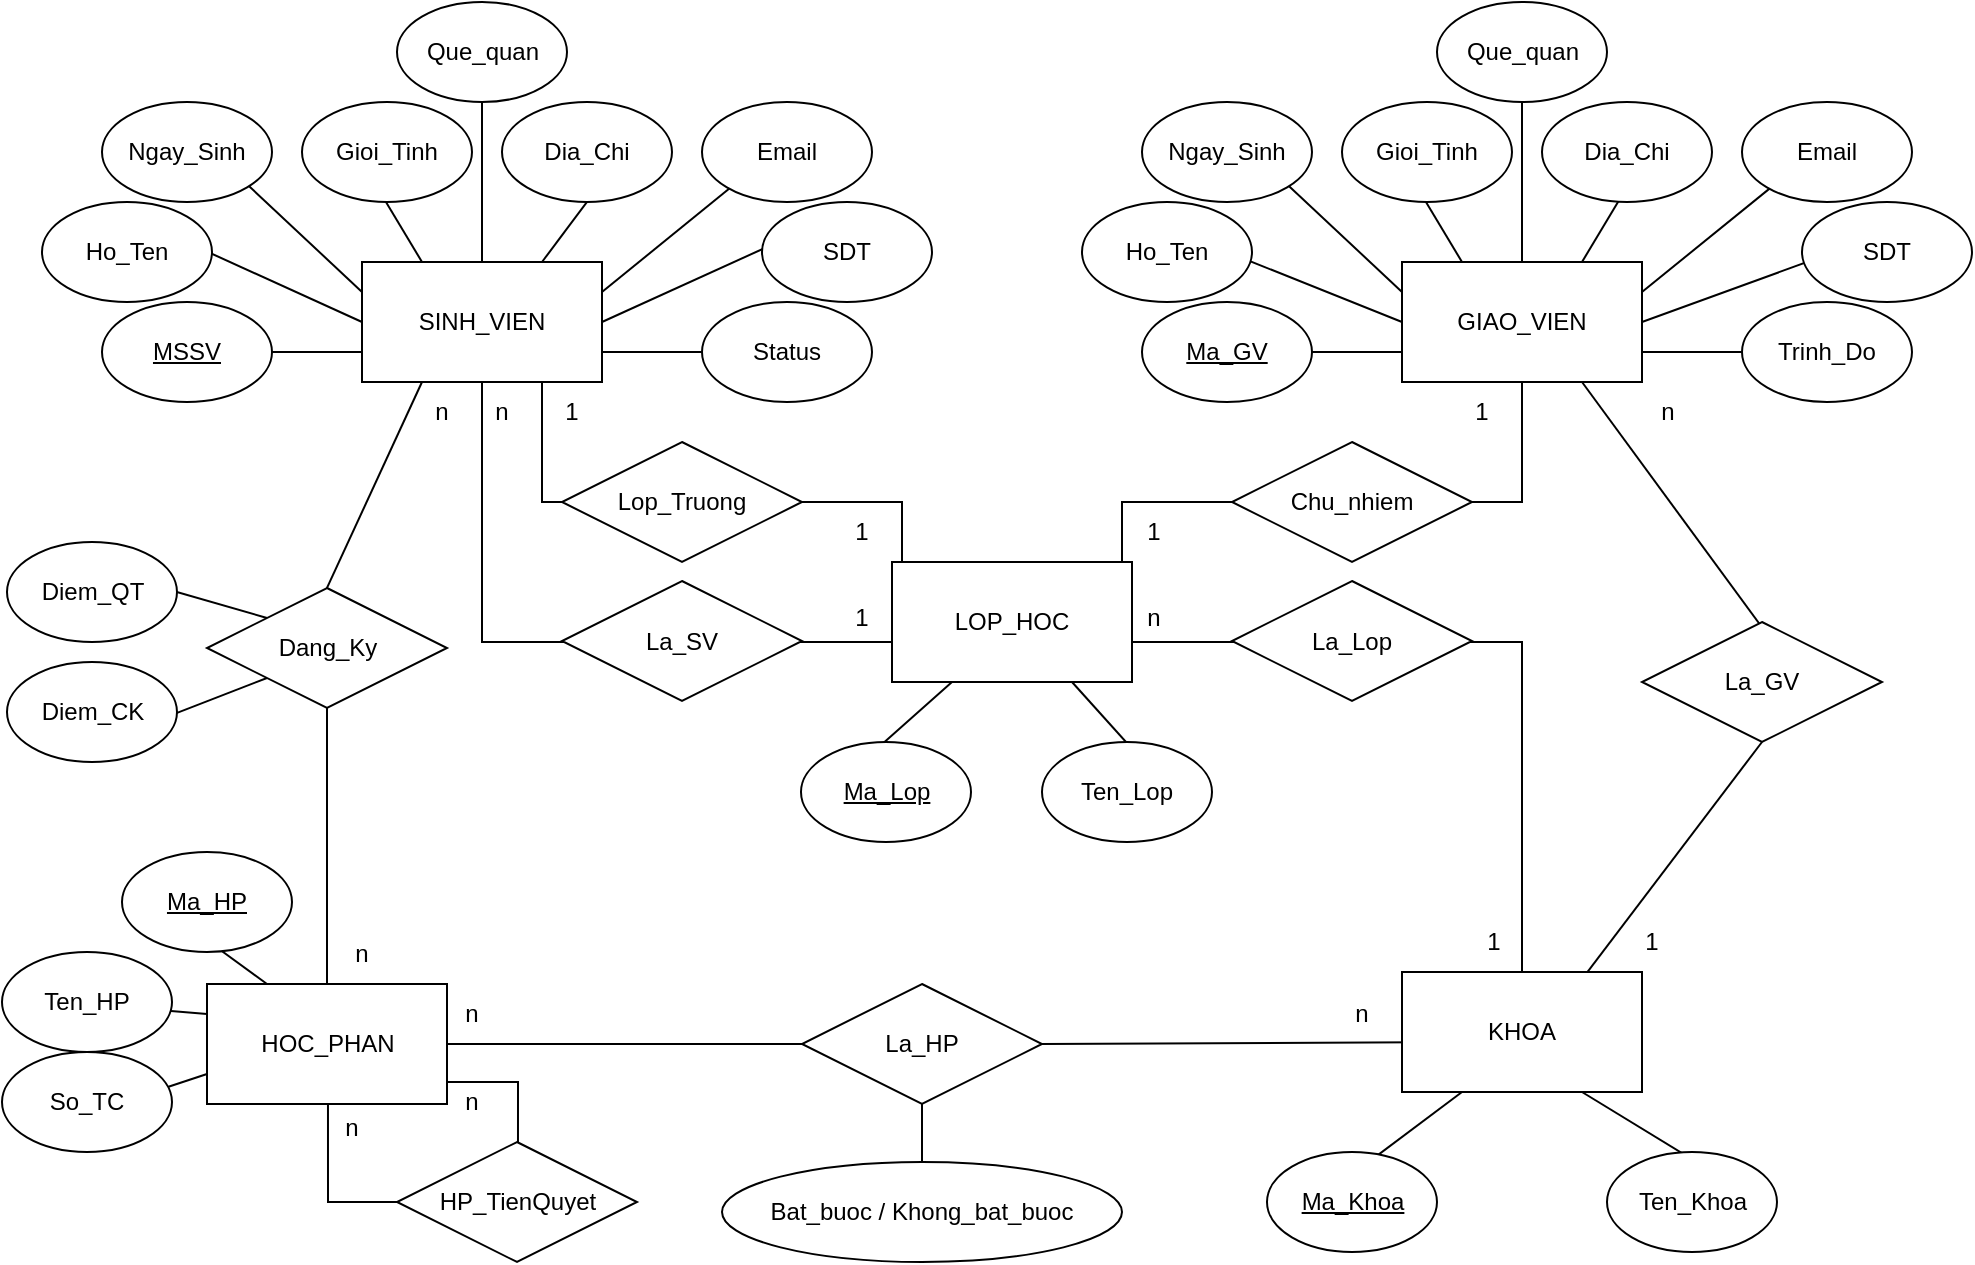 <mxfile version="21.2.4" type="github">
  <diagram id="C5RBs43oDa-KdzZeNtuy" name="Page-1">
    <mxGraphModel dx="1050" dy="590" grid="1" gridSize="10" guides="1" tooltips="1" connect="1" arrows="1" fold="1" page="1" pageScale="1" pageWidth="1169" pageHeight="827" math="0" shadow="0">
      <root>
        <mxCell id="WIyWlLk6GJQsqaUBKTNV-0" />
        <mxCell id="WIyWlLk6GJQsqaUBKTNV-1" parent="WIyWlLk6GJQsqaUBKTNV-0" />
        <mxCell id="64XFXO-hoWQDgugalRTc-4" style="edgeStyle=orthogonalEdgeStyle;rounded=0;orthogonalLoop=1;jettySize=auto;html=1;exitX=0;exitY=0.5;exitDx=0;exitDy=0;entryX=0.504;entryY=0.15;entryDx=0;entryDy=0;entryPerimeter=0;" edge="1" parent="WIyWlLk6GJQsqaUBKTNV-1" source="64XFXO-hoWQDgugalRTc-0" target="m1X8HX1gUMQzAYCHZsaK-123">
          <mxGeometry relative="1" as="geometry">
            <Array as="points">
              <mxPoint x="243" y="690" />
              <mxPoint x="243" y="690" />
            </Array>
          </mxGeometry>
        </mxCell>
        <mxCell id="m1X8HX1gUMQzAYCHZsaK-74" style="edgeStyle=none;rounded=0;orthogonalLoop=1;jettySize=auto;html=1;exitX=1;exitY=0.5;exitDx=0;exitDy=0;entryX=0.353;entryY=0.4;entryDx=0;entryDy=0;entryPerimeter=0;" parent="WIyWlLk6GJQsqaUBKTNV-1" source="m1X8HX1gUMQzAYCHZsaK-45" target="m1X8HX1gUMQzAYCHZsaK-44" edge="1">
          <mxGeometry relative="1" as="geometry" />
        </mxCell>
        <mxCell id="m1X8HX1gUMQzAYCHZsaK-73" style="edgeStyle=none;rounded=0;orthogonalLoop=1;jettySize=auto;html=1;exitX=1;exitY=0.25;exitDx=0;exitDy=0;entryX=0.5;entryY=0.4;entryDx=0;entryDy=0;entryPerimeter=0;" parent="WIyWlLk6GJQsqaUBKTNV-1" source="m1X8HX1gUMQzAYCHZsaK-45" target="m1X8HX1gUMQzAYCHZsaK-42" edge="1">
          <mxGeometry relative="1" as="geometry" />
        </mxCell>
        <mxCell id="m1X8HX1gUMQzAYCHZsaK-71" style="edgeStyle=none;rounded=0;orthogonalLoop=1;jettySize=auto;html=1;exitX=0.5;exitY=0;exitDx=0;exitDy=0;entryX=0.5;entryY=0.8;entryDx=0;entryDy=0;entryPerimeter=0;" parent="WIyWlLk6GJQsqaUBKTNV-1" source="m1X8HX1gUMQzAYCHZsaK-45" target="m1X8HX1gUMQzAYCHZsaK-40" edge="1">
          <mxGeometry relative="1" as="geometry" />
        </mxCell>
        <mxCell id="m1X8HX1gUMQzAYCHZsaK-69" style="edgeStyle=none;rounded=0;orthogonalLoop=1;jettySize=auto;html=1;exitX=0;exitY=0.25;exitDx=0;exitDy=0;entryX=0.588;entryY=0.4;entryDx=0;entryDy=0;entryPerimeter=0;" parent="WIyWlLk6GJQsqaUBKTNV-1" source="m1X8HX1gUMQzAYCHZsaK-45" target="m1X8HX1gUMQzAYCHZsaK-38" edge="1">
          <mxGeometry relative="1" as="geometry" />
        </mxCell>
        <mxCell id="m1X8HX1gUMQzAYCHZsaK-68" style="edgeStyle=none;rounded=0;orthogonalLoop=1;jettySize=auto;html=1;exitX=0;exitY=0.5;exitDx=0;exitDy=0;entryX=0.706;entryY=0.4;entryDx=0;entryDy=0;entryPerimeter=0;" parent="WIyWlLk6GJQsqaUBKTNV-1" source="m1X8HX1gUMQzAYCHZsaK-45" target="m1X8HX1gUMQzAYCHZsaK-36" edge="1">
          <mxGeometry relative="1" as="geometry" />
        </mxCell>
        <mxCell id="m1X8HX1gUMQzAYCHZsaK-67" style="edgeStyle=none;rounded=0;orthogonalLoop=1;jettySize=auto;html=1;exitX=0;exitY=0.75;exitDx=0;exitDy=0;entryX=0.706;entryY=0.5;entryDx=0;entryDy=0;entryPerimeter=0;" parent="WIyWlLk6GJQsqaUBKTNV-1" source="m1X8HX1gUMQzAYCHZsaK-45" target="m1X8HX1gUMQzAYCHZsaK-34" edge="1">
          <mxGeometry relative="1" as="geometry" />
        </mxCell>
        <mxCell id="m1X8HX1gUMQzAYCHZsaK-60" style="edgeStyle=none;rounded=0;orthogonalLoop=1;jettySize=auto;html=1;exitX=0;exitY=0.25;exitDx=0;exitDy=0;entryX=0.588;entryY=0.4;entryDx=0;entryDy=0;entryPerimeter=0;" parent="WIyWlLk6GJQsqaUBKTNV-1" source="m1X8HX1gUMQzAYCHZsaK-0" target="Zs0k1_6YK3kXZUN5zw4k-60" edge="1">
          <mxGeometry relative="1" as="geometry" />
        </mxCell>
        <mxCell id="m1X8HX1gUMQzAYCHZsaK-59" style="edgeStyle=none;rounded=0;orthogonalLoop=1;jettySize=auto;html=1;exitX=0;exitY=0.5;exitDx=0;exitDy=0;entryX=0.588;entryY=0.2;entryDx=0;entryDy=0;entryPerimeter=0;" parent="WIyWlLk6GJQsqaUBKTNV-1" source="m1X8HX1gUMQzAYCHZsaK-0" target="Zs0k1_6YK3kXZUN5zw4k-59" edge="1">
          <mxGeometry relative="1" as="geometry" />
        </mxCell>
        <mxCell id="m1X8HX1gUMQzAYCHZsaK-58" style="edgeStyle=none;rounded=0;orthogonalLoop=1;jettySize=auto;html=1;exitX=0;exitY=0.75;exitDx=0;exitDy=0;entryX=0.5;entryY=0.5;entryDx=0;entryDy=0;entryPerimeter=0;" parent="WIyWlLk6GJQsqaUBKTNV-1" source="m1X8HX1gUMQzAYCHZsaK-0" target="Zs0k1_6YK3kXZUN5zw4k-58" edge="1">
          <mxGeometry relative="1" as="geometry" />
        </mxCell>
        <mxCell id="m1X8HX1gUMQzAYCHZsaK-65" style="edgeStyle=none;rounded=0;orthogonalLoop=1;jettySize=auto;html=1;exitX=1;exitY=0.5;exitDx=0;exitDy=0;entryX=0.353;entryY=0.2;entryDx=0;entryDy=0;entryPerimeter=0;" parent="WIyWlLk6GJQsqaUBKTNV-1" source="m1X8HX1gUMQzAYCHZsaK-0" target="Zs0k1_6YK3kXZUN5zw4k-63" edge="1">
          <mxGeometry relative="1" as="geometry" />
        </mxCell>
        <mxCell id="m1X8HX1gUMQzAYCHZsaK-64" style="edgeStyle=none;rounded=0;orthogonalLoop=1;jettySize=auto;html=1;exitX=1;exitY=0.25;exitDx=0;exitDy=0;entryX=0.353;entryY=0.6;entryDx=0;entryDy=0;entryPerimeter=0;" parent="WIyWlLk6GJQsqaUBKTNV-1" source="m1X8HX1gUMQzAYCHZsaK-0" target="Zs0k1_6YK3kXZUN5zw4k-62" edge="1">
          <mxGeometry relative="1" as="geometry" />
        </mxCell>
        <mxCell id="m1X8HX1gUMQzAYCHZsaK-62" style="edgeStyle=none;rounded=0;orthogonalLoop=1;jettySize=auto;html=1;exitX=0.5;exitY=0;exitDx=0;exitDy=0;entryX=0.5;entryY=0.4;entryDx=0;entryDy=0;entryPerimeter=0;" parent="WIyWlLk6GJQsqaUBKTNV-1" source="m1X8HX1gUMQzAYCHZsaK-0" target="Zs0k1_6YK3kXZUN5zw4k-61" edge="1">
          <mxGeometry relative="1" as="geometry" />
        </mxCell>
        <mxCell id="m1X8HX1gUMQzAYCHZsaK-153" style="rounded=0;orthogonalLoop=1;jettySize=auto;html=1;exitX=1;exitY=0.5;exitDx=0;exitDy=0;" parent="WIyWlLk6GJQsqaUBKTNV-1" source="m1X8HX1gUMQzAYCHZsaK-152" edge="1">
          <mxGeometry relative="1" as="geometry">
            <mxPoint x="820" y="620" as="targetPoint" />
          </mxGeometry>
        </mxCell>
        <mxCell id="m1X8HX1gUMQzAYCHZsaK-120" style="edgeStyle=none;rounded=0;orthogonalLoop=1;jettySize=auto;html=1;exitX=0.5;exitY=1;exitDx=0;exitDy=0;entryX=0.583;entryY=0.5;entryDx=0;entryDy=0;entryPerimeter=0;" parent="WIyWlLk6GJQsqaUBKTNV-1" source="m1X8HX1gUMQzAYCHZsaK-116" target="m1X8HX1gUMQzAYCHZsaK-52" edge="1">
          <mxGeometry relative="1" as="geometry" />
        </mxCell>
        <mxCell id="m1X8HX1gUMQzAYCHZsaK-115" style="edgeStyle=orthogonalEdgeStyle;rounded=0;orthogonalLoop=1;jettySize=auto;html=1;exitX=0.5;exitY=1;exitDx=0;exitDy=0;entryX=1;entryY=0;entryDx=0;entryDy=0;" parent="WIyWlLk6GJQsqaUBKTNV-1" source="m1X8HX1gUMQzAYCHZsaK-108" target="m1X8HX1gUMQzAYCHZsaK-159" edge="1">
          <mxGeometry relative="1" as="geometry">
            <mxPoint x="890" y="440" as="targetPoint" />
            <Array as="points">
              <mxPoint x="585" y="420" />
              <mxPoint x="840" y="420" />
              <mxPoint x="840" y="601" />
              <mxPoint x="790" y="601" />
            </Array>
          </mxGeometry>
        </mxCell>
        <mxCell id="Zs0k1_6YK3kXZUN5zw4k-58" value="&lt;u&gt;MSSV&lt;/u&gt;" style="ellipse;whiteSpace=wrap;html=1;" parent="WIyWlLk6GJQsqaUBKTNV-1" vertex="1">
          <mxGeometry x="130" y="250" width="85" height="50" as="geometry" />
        </mxCell>
        <mxCell id="Zs0k1_6YK3kXZUN5zw4k-59" value="Ho_Ten" style="ellipse;whiteSpace=wrap;html=1;" parent="WIyWlLk6GJQsqaUBKTNV-1" vertex="1">
          <mxGeometry x="100" y="200" width="85" height="50" as="geometry" />
        </mxCell>
        <mxCell id="Zs0k1_6YK3kXZUN5zw4k-60" value="Ngay_Sinh" style="ellipse;whiteSpace=wrap;html=1;" parent="WIyWlLk6GJQsqaUBKTNV-1" vertex="1">
          <mxGeometry x="130" y="150" width="85" height="50" as="geometry" />
        </mxCell>
        <mxCell id="Zs0k1_6YK3kXZUN5zw4k-61" value="Que_quan" style="ellipse;whiteSpace=wrap;html=1;" parent="WIyWlLk6GJQsqaUBKTNV-1" vertex="1">
          <mxGeometry x="277.5" y="100" width="85" height="50" as="geometry" />
        </mxCell>
        <mxCell id="Zs0k1_6YK3kXZUN5zw4k-62" value="Email" style="ellipse;whiteSpace=wrap;html=1;" parent="WIyWlLk6GJQsqaUBKTNV-1" vertex="1">
          <mxGeometry x="430" y="150" width="85" height="50" as="geometry" />
        </mxCell>
        <mxCell id="Zs0k1_6YK3kXZUN5zw4k-63" value="SDT" style="ellipse;whiteSpace=wrap;html=1;" parent="WIyWlLk6GJQsqaUBKTNV-1" vertex="1">
          <mxGeometry x="460" y="200" width="85" height="50" as="geometry" />
        </mxCell>
        <mxCell id="m1X8HX1gUMQzAYCHZsaK-61" style="edgeStyle=none;rounded=0;orthogonalLoop=1;jettySize=auto;html=1;exitX=0.25;exitY=0;exitDx=0;exitDy=0;entryX=0.353;entryY=0.6;entryDx=0;entryDy=0;entryPerimeter=0;" parent="WIyWlLk6GJQsqaUBKTNV-1" source="m1X8HX1gUMQzAYCHZsaK-0" target="m1X8HX1gUMQzAYCHZsaK-2" edge="1">
          <mxGeometry relative="1" as="geometry" />
        </mxCell>
        <mxCell id="m1X8HX1gUMQzAYCHZsaK-63" style="edgeStyle=none;rounded=0;orthogonalLoop=1;jettySize=auto;html=1;exitX=0.75;exitY=0;exitDx=0;exitDy=0;entryX=0.588;entryY=0.8;entryDx=0;entryDy=0;entryPerimeter=0;" parent="WIyWlLk6GJQsqaUBKTNV-1" source="m1X8HX1gUMQzAYCHZsaK-0" target="m1X8HX1gUMQzAYCHZsaK-3" edge="1">
          <mxGeometry relative="1" as="geometry" />
        </mxCell>
        <mxCell id="m1X8HX1gUMQzAYCHZsaK-66" style="edgeStyle=none;rounded=0;orthogonalLoop=1;jettySize=auto;html=1;exitX=1;exitY=0.75;exitDx=0;exitDy=0;entryX=0.353;entryY=0.5;entryDx=0;entryDy=0;entryPerimeter=0;" parent="WIyWlLk6GJQsqaUBKTNV-1" source="m1X8HX1gUMQzAYCHZsaK-0" target="m1X8HX1gUMQzAYCHZsaK-4" edge="1">
          <mxGeometry relative="1" as="geometry" />
        </mxCell>
        <mxCell id="m1X8HX1gUMQzAYCHZsaK-129" style="edgeStyle=orthogonalEdgeStyle;rounded=0;orthogonalLoop=1;jettySize=auto;html=1;exitX=0.75;exitY=1;exitDx=0;exitDy=0;entryX=0.08;entryY=0.58;entryDx=0;entryDy=0;entryPerimeter=0;" parent="WIyWlLk6GJQsqaUBKTNV-1" source="m1X8HX1gUMQzAYCHZsaK-0" target="m1X8HX1gUMQzAYCHZsaK-1" edge="1">
          <mxGeometry relative="1" as="geometry">
            <Array as="points">
              <mxPoint x="350" y="350" />
              <mxPoint x="400" y="350" />
              <mxPoint x="400" y="355" />
            </Array>
          </mxGeometry>
        </mxCell>
        <mxCell id="m1X8HX1gUMQzAYCHZsaK-146" style="rounded=0;orthogonalLoop=1;jettySize=auto;html=1;exitX=0.5;exitY=1;exitDx=0;exitDy=0;entryX=0.5;entryY=0.817;entryDx=0;entryDy=0;entryPerimeter=0;" parent="WIyWlLk6GJQsqaUBKTNV-1" source="m1X8HX1gUMQzAYCHZsaK-156" target="m1X8HX1gUMQzAYCHZsaK-123" edge="1">
          <mxGeometry relative="1" as="geometry" />
        </mxCell>
        <mxCell id="FuvSEHb74FfC_8F30cfm-0" style="edgeStyle=orthogonalEdgeStyle;rounded=0;orthogonalLoop=1;jettySize=auto;html=1;exitX=0.5;exitY=1;exitDx=0;exitDy=0;entryX=0.125;entryY=0.667;entryDx=0;entryDy=0;entryPerimeter=0;" parent="WIyWlLk6GJQsqaUBKTNV-1" source="m1X8HX1gUMQzAYCHZsaK-0" target="m1X8HX1gUMQzAYCHZsaK-108" edge="1">
          <mxGeometry relative="1" as="geometry">
            <Array as="points">
              <mxPoint x="320" y="420" />
            </Array>
          </mxGeometry>
        </mxCell>
        <mxCell id="m1X8HX1gUMQzAYCHZsaK-0" value="SINH_VIEN" style="rounded=0;whiteSpace=wrap;html=1;" parent="WIyWlLk6GJQsqaUBKTNV-1" vertex="1">
          <mxGeometry x="260" y="230" width="120" height="60" as="geometry" />
        </mxCell>
        <mxCell id="m1X8HX1gUMQzAYCHZsaK-131" style="edgeStyle=orthogonalEdgeStyle;rounded=0;orthogonalLoop=1;jettySize=auto;html=1;exitX=1;exitY=0.5;exitDx=0;exitDy=0;entryX=0.125;entryY=0.833;entryDx=0;entryDy=0;entryPerimeter=0;" parent="WIyWlLk6GJQsqaUBKTNV-1" source="m1X8HX1gUMQzAYCHZsaK-1" target="m1X8HX1gUMQzAYCHZsaK-108" edge="1">
          <mxGeometry relative="1" as="geometry">
            <Array as="points">
              <mxPoint x="530" y="350" />
              <mxPoint x="530" y="390" />
              <mxPoint x="540" y="390" />
            </Array>
          </mxGeometry>
        </mxCell>
        <mxCell id="m1X8HX1gUMQzAYCHZsaK-1" value="Lop_Truong" style="rhombus;whiteSpace=wrap;html=1;" parent="WIyWlLk6GJQsqaUBKTNV-1" vertex="1">
          <mxGeometry x="360" y="320" width="120" height="60" as="geometry" />
        </mxCell>
        <mxCell id="m1X8HX1gUMQzAYCHZsaK-2" value="Gioi_Tinh" style="ellipse;whiteSpace=wrap;html=1;" parent="WIyWlLk6GJQsqaUBKTNV-1" vertex="1">
          <mxGeometry x="230" y="150" width="85" height="50" as="geometry" />
        </mxCell>
        <mxCell id="m1X8HX1gUMQzAYCHZsaK-3" value="Dia_Chi" style="ellipse;whiteSpace=wrap;html=1;" parent="WIyWlLk6GJQsqaUBKTNV-1" vertex="1">
          <mxGeometry x="330" y="150" width="85" height="50" as="geometry" />
        </mxCell>
        <mxCell id="m1X8HX1gUMQzAYCHZsaK-4" value="Status" style="ellipse;whiteSpace=wrap;html=1;" parent="WIyWlLk6GJQsqaUBKTNV-1" vertex="1">
          <mxGeometry x="430" y="250" width="85" height="50" as="geometry" />
        </mxCell>
        <mxCell id="m1X8HX1gUMQzAYCHZsaK-34" value="&lt;u&gt;Ma_GV&lt;/u&gt;" style="ellipse;whiteSpace=wrap;html=1;" parent="WIyWlLk6GJQsqaUBKTNV-1" vertex="1">
          <mxGeometry x="650" y="250" width="85" height="50" as="geometry" />
        </mxCell>
        <mxCell id="m1X8HX1gUMQzAYCHZsaK-36" value="Ho_Ten" style="ellipse;whiteSpace=wrap;html=1;" parent="WIyWlLk6GJQsqaUBKTNV-1" vertex="1">
          <mxGeometry x="620" y="200" width="85" height="50" as="geometry" />
        </mxCell>
        <mxCell id="m1X8HX1gUMQzAYCHZsaK-38" value="Ngay_Sinh" style="ellipse;whiteSpace=wrap;html=1;" parent="WIyWlLk6GJQsqaUBKTNV-1" vertex="1">
          <mxGeometry x="650" y="150" width="85" height="50" as="geometry" />
        </mxCell>
        <mxCell id="m1X8HX1gUMQzAYCHZsaK-40" value="Que_quan" style="ellipse;whiteSpace=wrap;html=1;" parent="WIyWlLk6GJQsqaUBKTNV-1" vertex="1">
          <mxGeometry x="797.5" y="100" width="85" height="50" as="geometry" />
        </mxCell>
        <mxCell id="m1X8HX1gUMQzAYCHZsaK-42" value="Email" style="ellipse;whiteSpace=wrap;html=1;" parent="WIyWlLk6GJQsqaUBKTNV-1" vertex="1">
          <mxGeometry x="950" y="150" width="85" height="50" as="geometry" />
        </mxCell>
        <mxCell id="m1X8HX1gUMQzAYCHZsaK-44" value="SDT" style="ellipse;whiteSpace=wrap;html=1;" parent="WIyWlLk6GJQsqaUBKTNV-1" vertex="1">
          <mxGeometry x="980" y="200" width="85" height="50" as="geometry" />
        </mxCell>
        <mxCell id="m1X8HX1gUMQzAYCHZsaK-70" style="edgeStyle=none;rounded=0;orthogonalLoop=1;jettySize=auto;html=1;exitX=0.25;exitY=0;exitDx=0;exitDy=0;entryX=0.353;entryY=0.6;entryDx=0;entryDy=0;entryPerimeter=0;" parent="WIyWlLk6GJQsqaUBKTNV-1" source="m1X8HX1gUMQzAYCHZsaK-45" target="m1X8HX1gUMQzAYCHZsaK-47" edge="1">
          <mxGeometry relative="1" as="geometry" />
        </mxCell>
        <mxCell id="m1X8HX1gUMQzAYCHZsaK-72" style="edgeStyle=none;rounded=0;orthogonalLoop=1;jettySize=auto;html=1;exitX=0.75;exitY=0;exitDx=0;exitDy=0;entryX=0.588;entryY=0.6;entryDx=0;entryDy=0;entryPerimeter=0;" parent="WIyWlLk6GJQsqaUBKTNV-1" source="m1X8HX1gUMQzAYCHZsaK-45" target="m1X8HX1gUMQzAYCHZsaK-49" edge="1">
          <mxGeometry relative="1" as="geometry" />
        </mxCell>
        <mxCell id="m1X8HX1gUMQzAYCHZsaK-75" style="edgeStyle=none;rounded=0;orthogonalLoop=1;jettySize=auto;html=1;exitX=1;exitY=0.75;exitDx=0;exitDy=0;entryX=0.471;entryY=0.5;entryDx=0;entryDy=0;entryPerimeter=0;" parent="WIyWlLk6GJQsqaUBKTNV-1" source="m1X8HX1gUMQzAYCHZsaK-45" target="m1X8HX1gUMQzAYCHZsaK-51" edge="1">
          <mxGeometry relative="1" as="geometry" />
        </mxCell>
        <mxCell id="m1X8HX1gUMQzAYCHZsaK-98" style="edgeStyle=orthogonalEdgeStyle;rounded=0;orthogonalLoop=1;jettySize=auto;html=1;exitX=0.5;exitY=1;exitDx=0;exitDy=0;entryX=1;entryY=0.5;entryDx=0;entryDy=0;" parent="WIyWlLk6GJQsqaUBKTNV-1" source="m1X8HX1gUMQzAYCHZsaK-45" target="m1X8HX1gUMQzAYCHZsaK-108" edge="1">
          <mxGeometry relative="1" as="geometry">
            <mxPoint x="720" y="410" as="targetPoint" />
            <Array as="points">
              <mxPoint x="840" y="350" />
              <mxPoint x="640" y="350" />
              <mxPoint x="640" y="410" />
            </Array>
          </mxGeometry>
        </mxCell>
        <mxCell id="m1X8HX1gUMQzAYCHZsaK-119" style="edgeStyle=none;rounded=0;orthogonalLoop=1;jettySize=auto;html=1;exitX=0.75;exitY=1;exitDx=0;exitDy=0;entryX=0.667;entryY=0.5;entryDx=0;entryDy=0;entryPerimeter=0;" parent="WIyWlLk6GJQsqaUBKTNV-1" source="m1X8HX1gUMQzAYCHZsaK-45" target="m1X8HX1gUMQzAYCHZsaK-116" edge="1">
          <mxGeometry relative="1" as="geometry" />
        </mxCell>
        <mxCell id="m1X8HX1gUMQzAYCHZsaK-45" value="GIAO_VIEN" style="rounded=0;whiteSpace=wrap;html=1;" parent="WIyWlLk6GJQsqaUBKTNV-1" vertex="1">
          <mxGeometry x="780" y="230" width="120" height="60" as="geometry" />
        </mxCell>
        <mxCell id="m1X8HX1gUMQzAYCHZsaK-47" value="Gioi_Tinh" style="ellipse;whiteSpace=wrap;html=1;" parent="WIyWlLk6GJQsqaUBKTNV-1" vertex="1">
          <mxGeometry x="750" y="150" width="85" height="50" as="geometry" />
        </mxCell>
        <mxCell id="m1X8HX1gUMQzAYCHZsaK-49" value="Dia_Chi" style="ellipse;whiteSpace=wrap;html=1;" parent="WIyWlLk6GJQsqaUBKTNV-1" vertex="1">
          <mxGeometry x="850" y="150" width="85" height="50" as="geometry" />
        </mxCell>
        <mxCell id="m1X8HX1gUMQzAYCHZsaK-51" value="Trinh_Do" style="ellipse;whiteSpace=wrap;html=1;" parent="WIyWlLk6GJQsqaUBKTNV-1" vertex="1">
          <mxGeometry x="950" y="250" width="85" height="50" as="geometry" />
        </mxCell>
        <mxCell id="m1X8HX1gUMQzAYCHZsaK-76" style="edgeStyle=none;rounded=0;orthogonalLoop=1;jettySize=auto;html=1;exitX=0.25;exitY=1;exitDx=0;exitDy=0;entryX=0.441;entryY=0.3;entryDx=0;entryDy=0;entryPerimeter=0;" parent="WIyWlLk6GJQsqaUBKTNV-1" source="m1X8HX1gUMQzAYCHZsaK-52" target="m1X8HX1gUMQzAYCHZsaK-53" edge="1">
          <mxGeometry relative="1" as="geometry" />
        </mxCell>
        <mxCell id="m1X8HX1gUMQzAYCHZsaK-77" style="edgeStyle=none;rounded=0;orthogonalLoop=1;jettySize=auto;html=1;exitX=0.75;exitY=1;exitDx=0;exitDy=0;entryX=0.912;entryY=0.5;entryDx=0;entryDy=0;entryPerimeter=0;" parent="WIyWlLk6GJQsqaUBKTNV-1" source="m1X8HX1gUMQzAYCHZsaK-52" target="m1X8HX1gUMQzAYCHZsaK-54" edge="1">
          <mxGeometry relative="1" as="geometry" />
        </mxCell>
        <mxCell id="m1X8HX1gUMQzAYCHZsaK-52" value="KHOA" style="rounded=0;whiteSpace=wrap;html=1;" parent="WIyWlLk6GJQsqaUBKTNV-1" vertex="1">
          <mxGeometry x="780" y="585" width="120" height="60" as="geometry" />
        </mxCell>
        <mxCell id="m1X8HX1gUMQzAYCHZsaK-53" value="&lt;u&gt;Ma_Khoa&lt;/u&gt;" style="ellipse;whiteSpace=wrap;html=1;" parent="WIyWlLk6GJQsqaUBKTNV-1" vertex="1">
          <mxGeometry x="712.5" y="675" width="85" height="50" as="geometry" />
        </mxCell>
        <mxCell id="m1X8HX1gUMQzAYCHZsaK-54" value="Ten_Khoa" style="ellipse;whiteSpace=wrap;html=1;" parent="WIyWlLk6GJQsqaUBKTNV-1" vertex="1">
          <mxGeometry x="882.5" y="675" width="85" height="50" as="geometry" />
        </mxCell>
        <mxCell id="m1X8HX1gUMQzAYCHZsaK-101" value="n" style="text;html=1;strokeColor=none;fillColor=none;align=center;verticalAlign=middle;whiteSpace=wrap;rounded=0;" parent="WIyWlLk6GJQsqaUBKTNV-1" vertex="1">
          <mxGeometry x="300" y="290" width="60" height="30" as="geometry" />
        </mxCell>
        <mxCell id="m1X8HX1gUMQzAYCHZsaK-102" value="1" style="text;html=1;strokeColor=none;fillColor=none;align=center;verticalAlign=middle;whiteSpace=wrap;rounded=0;" parent="WIyWlLk6GJQsqaUBKTNV-1" vertex="1">
          <mxGeometry x="480" y="393" width="60" height="30" as="geometry" />
        </mxCell>
        <mxCell id="m1X8HX1gUMQzAYCHZsaK-103" value="n" style="text;html=1;strokeColor=none;fillColor=none;align=center;verticalAlign=middle;whiteSpace=wrap;rounded=0;" parent="WIyWlLk6GJQsqaUBKTNV-1" vertex="1">
          <mxGeometry x="626" y="393" width="60" height="30" as="geometry" />
        </mxCell>
        <mxCell id="m1X8HX1gUMQzAYCHZsaK-104" value="1" style="text;html=1;strokeColor=none;fillColor=none;align=center;verticalAlign=middle;whiteSpace=wrap;rounded=0;" parent="WIyWlLk6GJQsqaUBKTNV-1" vertex="1">
          <mxGeometry x="790" y="290" width="60" height="30" as="geometry" />
        </mxCell>
        <mxCell id="m1X8HX1gUMQzAYCHZsaK-106" value="1" style="text;html=1;strokeColor=none;fillColor=none;align=center;verticalAlign=middle;whiteSpace=wrap;rounded=0;" parent="WIyWlLk6GJQsqaUBKTNV-1" vertex="1">
          <mxGeometry x="626" y="350" width="60" height="30" as="geometry" />
        </mxCell>
        <mxCell id="m1X8HX1gUMQzAYCHZsaK-107" value="1" style="text;html=1;strokeColor=none;fillColor=none;align=center;verticalAlign=middle;whiteSpace=wrap;rounded=0;" parent="WIyWlLk6GJQsqaUBKTNV-1" vertex="1">
          <mxGeometry x="796" y="555" width="60" height="30" as="geometry" />
        </mxCell>
        <mxCell id="FuvSEHb74FfC_8F30cfm-9" style="edgeStyle=none;rounded=0;orthogonalLoop=1;jettySize=auto;html=1;exitX=0.25;exitY=1;exitDx=0;exitDy=0;entryX=0.359;entryY=0.2;entryDx=0;entryDy=0;entryPerimeter=0;" parent="WIyWlLk6GJQsqaUBKTNV-1" source="m1X8HX1gUMQzAYCHZsaK-108" target="FuvSEHb74FfC_8F30cfm-4" edge="1">
          <mxGeometry relative="1" as="geometry" />
        </mxCell>
        <mxCell id="FuvSEHb74FfC_8F30cfm-10" style="edgeStyle=none;rounded=0;orthogonalLoop=1;jettySize=auto;html=1;exitX=0.75;exitY=1;exitDx=0;exitDy=0;entryX=0.706;entryY=0.4;entryDx=0;entryDy=0;entryPerimeter=0;" parent="WIyWlLk6GJQsqaUBKTNV-1" source="m1X8HX1gUMQzAYCHZsaK-108" target="FuvSEHb74FfC_8F30cfm-5" edge="1">
          <mxGeometry relative="1" as="geometry" />
        </mxCell>
        <mxCell id="m1X8HX1gUMQzAYCHZsaK-108" value="LOP_HOC" style="rounded=0;whiteSpace=wrap;html=1;" parent="WIyWlLk6GJQsqaUBKTNV-1" vertex="1">
          <mxGeometry x="525" y="380" width="120" height="60" as="geometry" />
        </mxCell>
        <mxCell id="m1X8HX1gUMQzAYCHZsaK-109" value="La_SV" style="rhombus;whiteSpace=wrap;html=1;" parent="WIyWlLk6GJQsqaUBKTNV-1" vertex="1">
          <mxGeometry x="360" y="389.5" width="120" height="60" as="geometry" />
        </mxCell>
        <mxCell id="m1X8HX1gUMQzAYCHZsaK-110" value="Chu_nhiem" style="rhombus;whiteSpace=wrap;html=1;" parent="WIyWlLk6GJQsqaUBKTNV-1" vertex="1">
          <mxGeometry x="695" y="320" width="120" height="60" as="geometry" />
        </mxCell>
        <mxCell id="m1X8HX1gUMQzAYCHZsaK-112" value="La_Lop" style="rhombus;whiteSpace=wrap;html=1;" parent="WIyWlLk6GJQsqaUBKTNV-1" vertex="1">
          <mxGeometry x="695" y="389.5" width="120" height="60" as="geometry" />
        </mxCell>
        <mxCell id="m1X8HX1gUMQzAYCHZsaK-116" value="La_GV" style="rhombus;whiteSpace=wrap;html=1;" parent="WIyWlLk6GJQsqaUBKTNV-1" vertex="1">
          <mxGeometry x="900" y="410" width="120" height="60" as="geometry" />
        </mxCell>
        <mxCell id="m1X8HX1gUMQzAYCHZsaK-121" value="1" style="text;html=1;strokeColor=none;fillColor=none;align=center;verticalAlign=middle;whiteSpace=wrap;rounded=0;" parent="WIyWlLk6GJQsqaUBKTNV-1" vertex="1">
          <mxGeometry x="875" y="555" width="60" height="30" as="geometry" />
        </mxCell>
        <mxCell id="m1X8HX1gUMQzAYCHZsaK-122" value="n" style="text;html=1;strokeColor=none;fillColor=none;align=center;verticalAlign=middle;whiteSpace=wrap;rounded=0;" parent="WIyWlLk6GJQsqaUBKTNV-1" vertex="1">
          <mxGeometry x="882.5" y="290" width="60" height="30" as="geometry" />
        </mxCell>
        <mxCell id="m1X8HX1gUMQzAYCHZsaK-140" style="edgeStyle=none;rounded=0;orthogonalLoop=1;jettySize=auto;html=1;exitX=0.25;exitY=0;exitDx=0;exitDy=0;entryX=0.353;entryY=0.7;entryDx=0;entryDy=0;entryPerimeter=0;" parent="WIyWlLk6GJQsqaUBKTNV-1" source="m1X8HX1gUMQzAYCHZsaK-123" target="m1X8HX1gUMQzAYCHZsaK-124" edge="1">
          <mxGeometry relative="1" as="geometry" />
        </mxCell>
        <mxCell id="m1X8HX1gUMQzAYCHZsaK-141" style="edgeStyle=none;rounded=0;orthogonalLoop=1;jettySize=auto;html=1;exitX=0;exitY=0.25;exitDx=0;exitDy=0;entryX=0.353;entryY=0.5;entryDx=0;entryDy=0;entryPerimeter=0;" parent="WIyWlLk6GJQsqaUBKTNV-1" source="m1X8HX1gUMQzAYCHZsaK-123" target="m1X8HX1gUMQzAYCHZsaK-125" edge="1">
          <mxGeometry relative="1" as="geometry" />
        </mxCell>
        <mxCell id="m1X8HX1gUMQzAYCHZsaK-142" style="edgeStyle=none;rounded=0;orthogonalLoop=1;jettySize=auto;html=1;exitX=0;exitY=0.75;exitDx=0;exitDy=0;entryX=0.353;entryY=0.7;entryDx=0;entryDy=0;entryPerimeter=0;" parent="WIyWlLk6GJQsqaUBKTNV-1" source="m1X8HX1gUMQzAYCHZsaK-123" target="m1X8HX1gUMQzAYCHZsaK-126" edge="1">
          <mxGeometry relative="1" as="geometry" />
        </mxCell>
        <mxCell id="m1X8HX1gUMQzAYCHZsaK-155" style="rounded=0;orthogonalLoop=1;jettySize=auto;html=1;exitX=1;exitY=0.5;exitDx=0;exitDy=0;entryX=1;entryY=0.5;entryDx=0;entryDy=0;" parent="WIyWlLk6GJQsqaUBKTNV-1" source="m1X8HX1gUMQzAYCHZsaK-123" target="m1X8HX1gUMQzAYCHZsaK-152" edge="1">
          <mxGeometry relative="1" as="geometry" />
        </mxCell>
        <mxCell id="64XFXO-hoWQDgugalRTc-1" style="edgeStyle=orthogonalEdgeStyle;rounded=0;orthogonalLoop=1;jettySize=auto;html=1;exitX=1;exitY=1;exitDx=0;exitDy=0;entryX=0.504;entryY=0.333;entryDx=0;entryDy=0;entryPerimeter=0;" edge="1" parent="WIyWlLk6GJQsqaUBKTNV-1" source="m1X8HX1gUMQzAYCHZsaK-123" target="64XFXO-hoWQDgugalRTc-0">
          <mxGeometry relative="1" as="geometry">
            <Array as="points">
              <mxPoint x="303" y="640" />
              <mxPoint x="338" y="640" />
            </Array>
          </mxGeometry>
        </mxCell>
        <mxCell id="m1X8HX1gUMQzAYCHZsaK-123" value="HOC_PHAN" style="rounded=0;whiteSpace=wrap;html=1;" parent="WIyWlLk6GJQsqaUBKTNV-1" vertex="1">
          <mxGeometry x="182.5" y="591" width="120" height="60" as="geometry" />
        </mxCell>
        <mxCell id="m1X8HX1gUMQzAYCHZsaK-124" value="&lt;u&gt;Ma_HP&lt;/u&gt;" style="ellipse;whiteSpace=wrap;html=1;" parent="WIyWlLk6GJQsqaUBKTNV-1" vertex="1">
          <mxGeometry x="140" y="525" width="85" height="50" as="geometry" />
        </mxCell>
        <mxCell id="m1X8HX1gUMQzAYCHZsaK-125" value="Ten_HP" style="ellipse;whiteSpace=wrap;html=1;" parent="WIyWlLk6GJQsqaUBKTNV-1" vertex="1">
          <mxGeometry x="80" y="575" width="85" height="50" as="geometry" />
        </mxCell>
        <mxCell id="m1X8HX1gUMQzAYCHZsaK-126" value="So_TC" style="ellipse;whiteSpace=wrap;html=1;" parent="WIyWlLk6GJQsqaUBKTNV-1" vertex="1">
          <mxGeometry x="80" y="625" width="85" height="50" as="geometry" />
        </mxCell>
        <mxCell id="m1X8HX1gUMQzAYCHZsaK-132" value="1" style="text;html=1;strokeColor=none;fillColor=none;align=center;verticalAlign=middle;whiteSpace=wrap;rounded=0;" parent="WIyWlLk6GJQsqaUBKTNV-1" vertex="1">
          <mxGeometry x="335" y="290" width="60" height="30" as="geometry" />
        </mxCell>
        <mxCell id="m1X8HX1gUMQzAYCHZsaK-133" value="1" style="text;html=1;strokeColor=none;fillColor=none;align=center;verticalAlign=middle;whiteSpace=wrap;rounded=0;" parent="WIyWlLk6GJQsqaUBKTNV-1" vertex="1">
          <mxGeometry x="479.5" y="350" width="60" height="30" as="geometry" />
        </mxCell>
        <mxCell id="m1X8HX1gUMQzAYCHZsaK-147" value="n" style="text;html=1;strokeColor=none;fillColor=none;align=center;verticalAlign=middle;whiteSpace=wrap;rounded=0;" parent="WIyWlLk6GJQsqaUBKTNV-1" vertex="1">
          <mxGeometry x="270" y="290" width="60" height="30" as="geometry" />
        </mxCell>
        <mxCell id="m1X8HX1gUMQzAYCHZsaK-148" value="n" style="text;html=1;strokeColor=none;fillColor=none;align=center;verticalAlign=middle;whiteSpace=wrap;rounded=0;" parent="WIyWlLk6GJQsqaUBKTNV-1" vertex="1">
          <mxGeometry x="229.5" y="561" width="60" height="30" as="geometry" />
        </mxCell>
        <mxCell id="FuvSEHb74FfC_8F30cfm-12" style="edgeStyle=none;rounded=0;orthogonalLoop=1;jettySize=auto;html=1;exitX=0.5;exitY=1;exitDx=0;exitDy=0;entryX=0.5;entryY=0.6;entryDx=0;entryDy=0;entryPerimeter=0;" parent="WIyWlLk6GJQsqaUBKTNV-1" source="m1X8HX1gUMQzAYCHZsaK-152" target="FuvSEHb74FfC_8F30cfm-11" edge="1">
          <mxGeometry relative="1" as="geometry" />
        </mxCell>
        <mxCell id="m1X8HX1gUMQzAYCHZsaK-152" value="La_HP" style="rhombus;whiteSpace=wrap;html=1;" parent="WIyWlLk6GJQsqaUBKTNV-1" vertex="1">
          <mxGeometry x="480" y="591" width="120" height="60" as="geometry" />
        </mxCell>
        <mxCell id="m1X8HX1gUMQzAYCHZsaK-157" value="" style="rounded=0;orthogonalLoop=1;jettySize=auto;html=1;exitX=0.25;exitY=1;exitDx=0;exitDy=0;entryX=0.396;entryY=0.45;entryDx=0;entryDy=0;entryPerimeter=0;" parent="WIyWlLk6GJQsqaUBKTNV-1" source="m1X8HX1gUMQzAYCHZsaK-0" target="m1X8HX1gUMQzAYCHZsaK-156" edge="1">
          <mxGeometry relative="1" as="geometry">
            <mxPoint x="290" y="290" as="sourcePoint" />
            <mxPoint x="200" y="536" as="targetPoint" />
          </mxGeometry>
        </mxCell>
        <mxCell id="m1X8HX1gUMQzAYCHZsaK-164" style="edgeStyle=none;rounded=0;orthogonalLoop=1;jettySize=auto;html=1;exitX=0;exitY=0;exitDx=0;exitDy=0;entryX=0.794;entryY=0.4;entryDx=0;entryDy=0;entryPerimeter=0;" parent="WIyWlLk6GJQsqaUBKTNV-1" source="m1X8HX1gUMQzAYCHZsaK-156" target="m1X8HX1gUMQzAYCHZsaK-161" edge="1">
          <mxGeometry relative="1" as="geometry" />
        </mxCell>
        <mxCell id="m1X8HX1gUMQzAYCHZsaK-166" style="edgeStyle=none;rounded=0;orthogonalLoop=1;jettySize=auto;html=1;exitX=0;exitY=1;exitDx=0;exitDy=0;entryX=0.559;entryY=0.8;entryDx=0;entryDy=0;entryPerimeter=0;" parent="WIyWlLk6GJQsqaUBKTNV-1" source="m1X8HX1gUMQzAYCHZsaK-156" target="m1X8HX1gUMQzAYCHZsaK-162" edge="1">
          <mxGeometry relative="1" as="geometry" />
        </mxCell>
        <mxCell id="m1X8HX1gUMQzAYCHZsaK-156" value="Dang_Ky" style="rhombus;whiteSpace=wrap;html=1;" parent="WIyWlLk6GJQsqaUBKTNV-1" vertex="1">
          <mxGeometry x="182.5" y="393" width="120" height="60" as="geometry" />
        </mxCell>
        <mxCell id="m1X8HX1gUMQzAYCHZsaK-158" value="n" style="text;html=1;strokeColor=none;fillColor=none;align=center;verticalAlign=middle;whiteSpace=wrap;rounded=0;" parent="WIyWlLk6GJQsqaUBKTNV-1" vertex="1">
          <mxGeometry x="285" y="591" width="60" height="30" as="geometry" />
        </mxCell>
        <mxCell id="m1X8HX1gUMQzAYCHZsaK-159" value="n" style="text;html=1;strokeColor=none;fillColor=none;align=center;verticalAlign=middle;whiteSpace=wrap;rounded=0;" parent="WIyWlLk6GJQsqaUBKTNV-1" vertex="1">
          <mxGeometry x="730" y="591" width="60" height="30" as="geometry" />
        </mxCell>
        <mxCell id="m1X8HX1gUMQzAYCHZsaK-161" value="Diem_QT" style="ellipse;whiteSpace=wrap;html=1;" parent="WIyWlLk6GJQsqaUBKTNV-1" vertex="1">
          <mxGeometry x="82.5" y="370" width="85" height="50" as="geometry" />
        </mxCell>
        <mxCell id="m1X8HX1gUMQzAYCHZsaK-162" value="Diem_CK" style="ellipse;whiteSpace=wrap;html=1;" parent="WIyWlLk6GJQsqaUBKTNV-1" vertex="1">
          <mxGeometry x="82.5" y="430" width="85" height="50" as="geometry" />
        </mxCell>
        <mxCell id="FuvSEHb74FfC_8F30cfm-4" value="&lt;u&gt;Ma_Lop&lt;/u&gt;" style="ellipse;whiteSpace=wrap;html=1;" parent="WIyWlLk6GJQsqaUBKTNV-1" vertex="1">
          <mxGeometry x="479.5" y="470" width="85" height="50" as="geometry" />
        </mxCell>
        <mxCell id="FuvSEHb74FfC_8F30cfm-5" value="Ten_Lop" style="ellipse;whiteSpace=wrap;html=1;" parent="WIyWlLk6GJQsqaUBKTNV-1" vertex="1">
          <mxGeometry x="600" y="470" width="85" height="50" as="geometry" />
        </mxCell>
        <mxCell id="FuvSEHb74FfC_8F30cfm-11" value="Bat_buoc / Khong_bat_buoc" style="ellipse;whiteSpace=wrap;html=1;" parent="WIyWlLk6GJQsqaUBKTNV-1" vertex="1">
          <mxGeometry x="440" y="680" width="200" height="50" as="geometry" />
        </mxCell>
        <mxCell id="64XFXO-hoWQDgugalRTc-0" value="HP_TienQuyet" style="rhombus;whiteSpace=wrap;html=1;" vertex="1" parent="WIyWlLk6GJQsqaUBKTNV-1">
          <mxGeometry x="277.5" y="670" width="120" height="60" as="geometry" />
        </mxCell>
        <mxCell id="64XFXO-hoWQDgugalRTc-5" value="n" style="text;html=1;strokeColor=none;fillColor=none;align=center;verticalAlign=middle;whiteSpace=wrap;rounded=0;" vertex="1" parent="WIyWlLk6GJQsqaUBKTNV-1">
          <mxGeometry x="285" y="635" width="60" height="30" as="geometry" />
        </mxCell>
        <mxCell id="64XFXO-hoWQDgugalRTc-6" value="n" style="text;html=1;strokeColor=none;fillColor=none;align=center;verticalAlign=middle;whiteSpace=wrap;rounded=0;" vertex="1" parent="WIyWlLk6GJQsqaUBKTNV-1">
          <mxGeometry x="225" y="648" width="60" height="30" as="geometry" />
        </mxCell>
      </root>
    </mxGraphModel>
  </diagram>
</mxfile>

